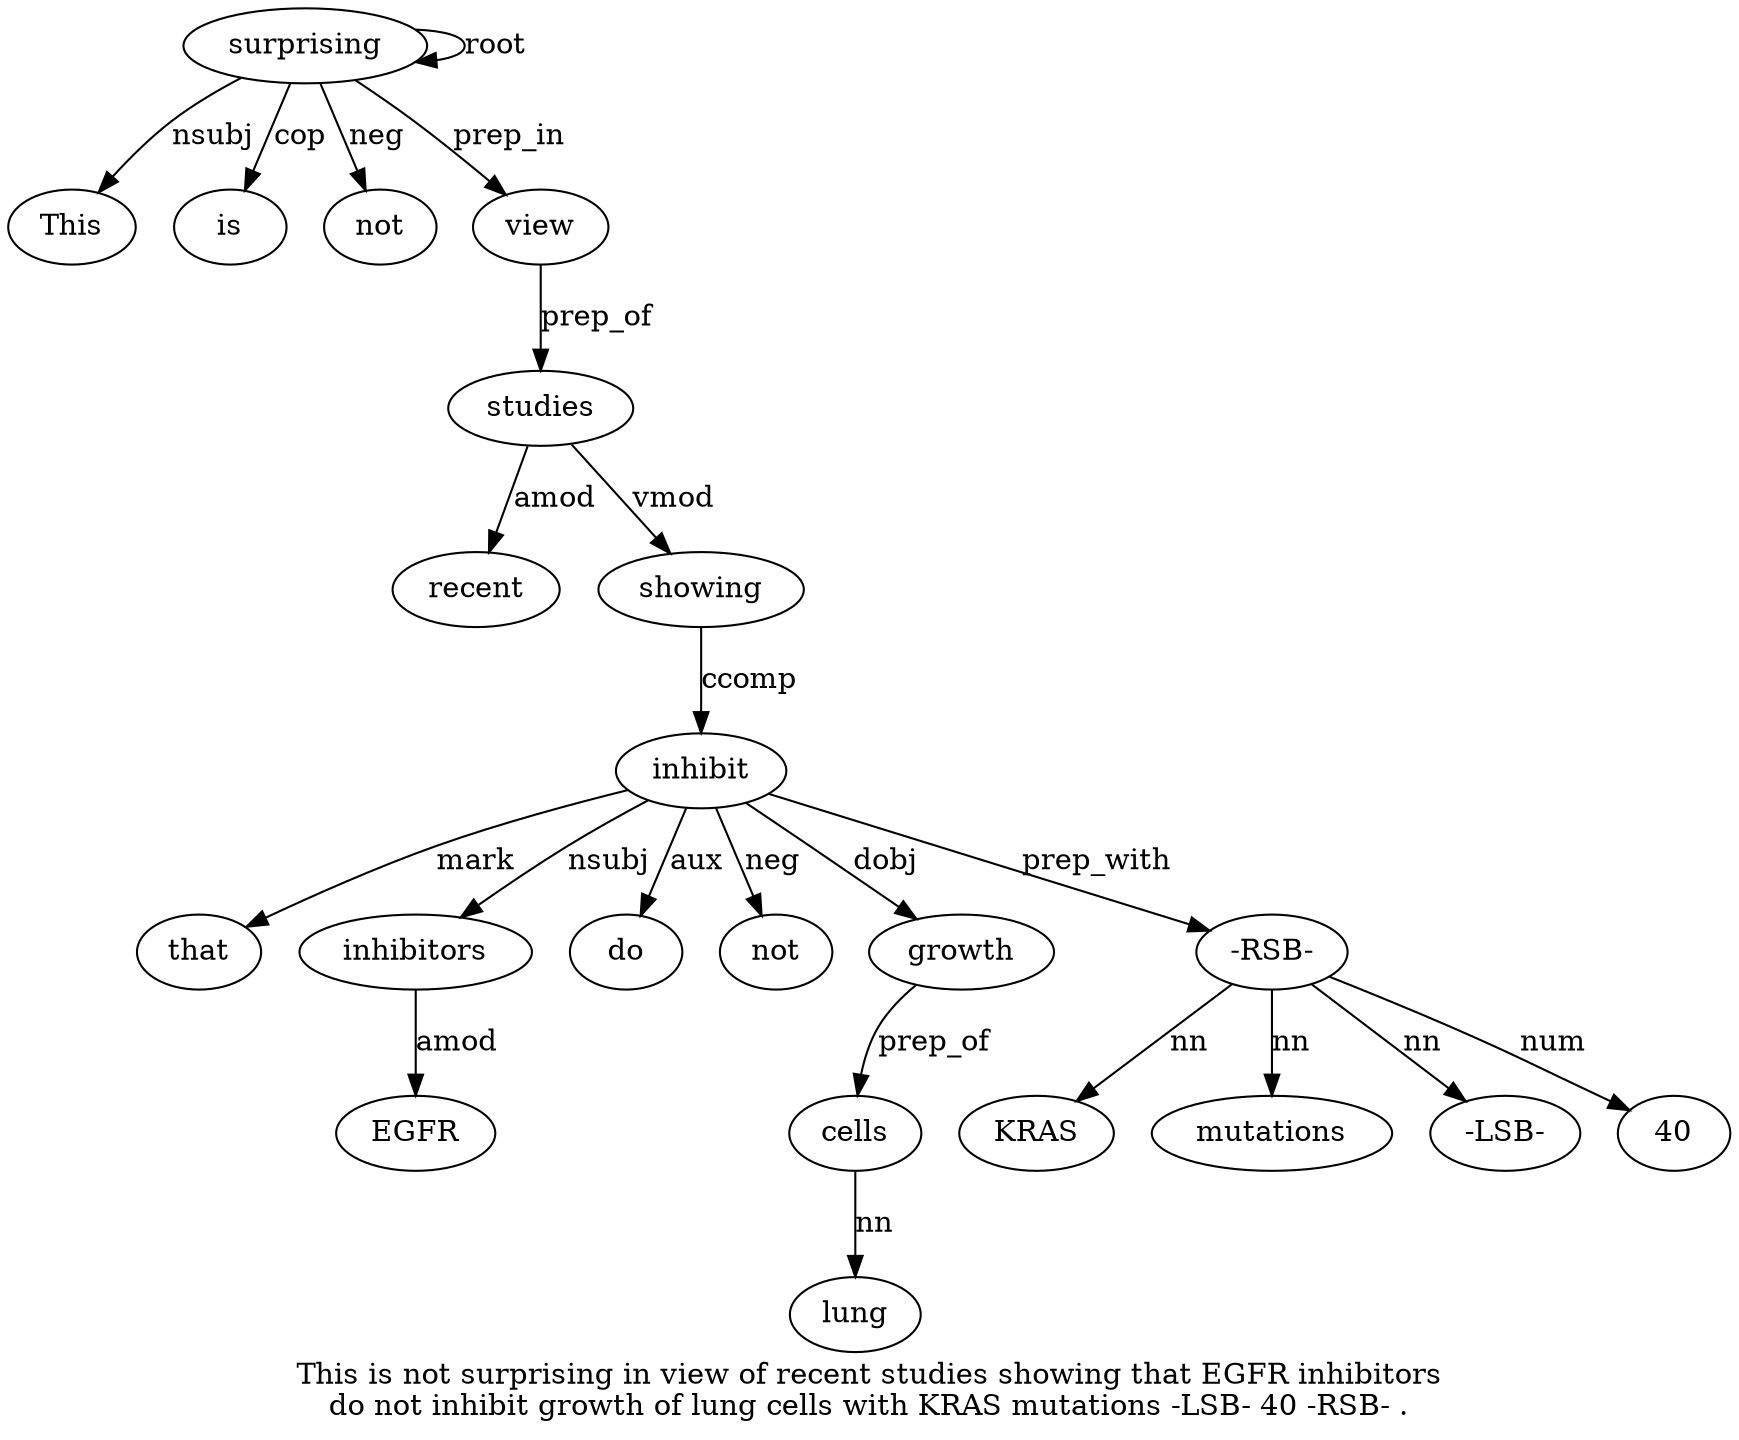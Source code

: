digraph "This is not surprising in view of recent studies showing that EGFR inhibitors do not inhibit growth of lung cells with KRAS mutations -LSB- 40 -RSB- ." {
label="This is not surprising in view of recent studies showing that EGFR inhibitors
do not inhibit growth of lung cells with KRAS mutations -LSB- 40 -RSB- .";
surprising4 [style=filled, fillcolor=white, label=surprising];
This1 [style=filled, fillcolor=white, label=This];
surprising4 -> This1  [label=nsubj];
is2 [style=filled, fillcolor=white, label=is];
surprising4 -> is2  [label=cop];
not3 [style=filled, fillcolor=white, label=not];
surprising4 -> not3  [label=neg];
surprising4 -> surprising4  [label=root];
view6 [style=filled, fillcolor=white, label=view];
surprising4 -> view6  [label=prep_in];
studies9 [style=filled, fillcolor=white, label=studies];
recent8 [style=filled, fillcolor=white, label=recent];
studies9 -> recent8  [label=amod];
view6 -> studies9  [label=prep_of];
showing10 [style=filled, fillcolor=white, label=showing];
studies9 -> showing10  [label=vmod];
inhibit16 [style=filled, fillcolor=white, label=inhibit];
that11 [style=filled, fillcolor=white, label=that];
inhibit16 -> that11  [label=mark];
inhibitors13 [style=filled, fillcolor=white, label=inhibitors];
EGFR12 [style=filled, fillcolor=white, label=EGFR];
inhibitors13 -> EGFR12  [label=amod];
inhibit16 -> inhibitors13  [label=nsubj];
do14 [style=filled, fillcolor=white, label=do];
inhibit16 -> do14  [label=aux];
not15 [style=filled, fillcolor=white, label=not];
inhibit16 -> not15  [label=neg];
showing10 -> inhibit16  [label=ccomp];
growth17 [style=filled, fillcolor=white, label=growth];
inhibit16 -> growth17  [label=dobj];
cells20 [style=filled, fillcolor=white, label=cells];
lung19 [style=filled, fillcolor=white, label=lung];
cells20 -> lung19  [label=nn];
growth17 -> cells20  [label=prep_of];
"-RSB-26" [style=filled, fillcolor=white, label="-RSB-"];
KRAS22 [style=filled, fillcolor=white, label=KRAS];
"-RSB-26" -> KRAS22  [label=nn];
mutations23 [style=filled, fillcolor=white, label=mutations];
"-RSB-26" -> mutations23  [label=nn];
"-LSB-24" [style=filled, fillcolor=white, label="-LSB-"];
"-RSB-26" -> "-LSB-24"  [label=nn];
4025 [style=filled, fillcolor=white, label=40];
"-RSB-26" -> 4025  [label=num];
inhibit16 -> "-RSB-26"  [label=prep_with];
}
